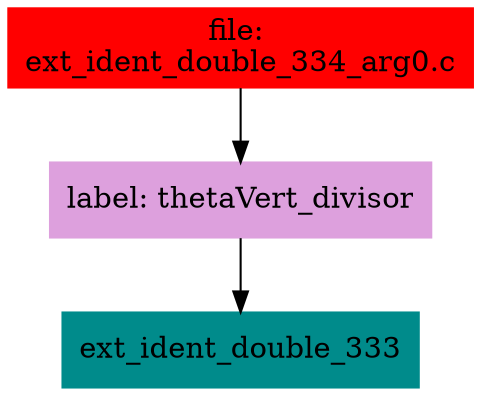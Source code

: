 digraph G {
node [shape=box]

0 [label="file: 
ext_ident_double_334_arg0.c",color=red, style=filled]
1 [label="label: thetaVert_divisor",color=plum, style=filled]
0 -> 1
2 [label="ext_ident_double_333",color=cyan4, style=filled]
1 -> 2


}

